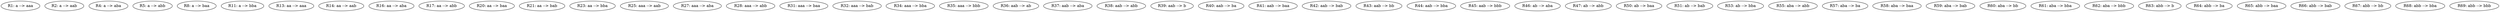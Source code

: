 digraph finite_state_machine {
	rankdir=TB;
	node [shape = ellipse];
	"R1: a --> aaa"
	"R2: a --> aab"
	"R4: a --> aba"
	"R5: a --> abb"
	"R8: a --> baa"
	"R11: a --> bba"
	"R13: aa --> aaa"
	"R14: aa --> aab"
	"R16: aa --> aba"
	"R17: aa --> abb"
	"R20: aa --> baa"
	"R21: aa --> bab"
	"R23: aa --> bba"
	"R25: aaa --> aab"
	"R27: aaa --> aba"
	"R28: aaa --> abb"
	"R31: aaa --> baa"
	"R32: aaa --> bab"
	"R34: aaa --> bba"
	"R35: aaa --> bbb"
	"R36: aab --> ab"
	"R37: aab --> aba"
	"R38: aab --> abb"
	"R39: aab --> b"
	"R40: aab --> ba"
	"R41: aab --> baa"
	"R42: aab --> bab"
	"R43: aab --> bb"
	"R44: aab --> bba"
	"R45: aab --> bbb"
	"R46: ab --> aba"
	"R47: ab --> abb"
	"R50: ab --> baa"
	"R51: ab --> bab"
	"R53: ab --> bba"
	"R55: aba --> abb"
	"R57: aba --> ba"
	"R58: aba --> baa"
	"R59: aba --> bab"
	"R60: aba --> bb"
	"R61: aba --> bba"
	"R62: aba --> bbb"
	"R63: abb --> b"
	"R64: abb --> ba"
	"R65: abb --> baa"
	"R66: abb --> bab"
	"R67: abb --> bb"
	"R68: abb --> bba"
	"R69: abb --> bbb"
}